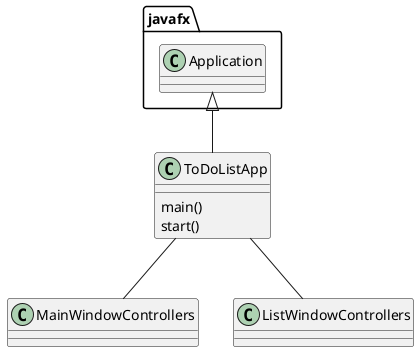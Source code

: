 @startuml
'https://plantuml.com/sequence-diagram

class ToDoListApp {
    main()
    start()
}

class MainWindowControllers {}
class ListWindowControllers {}

javafx.Application <|-- ToDoListApp

ToDoListApp -- ListWindowControllers
ToDoListApp -- MainWindowControllers
@enduml